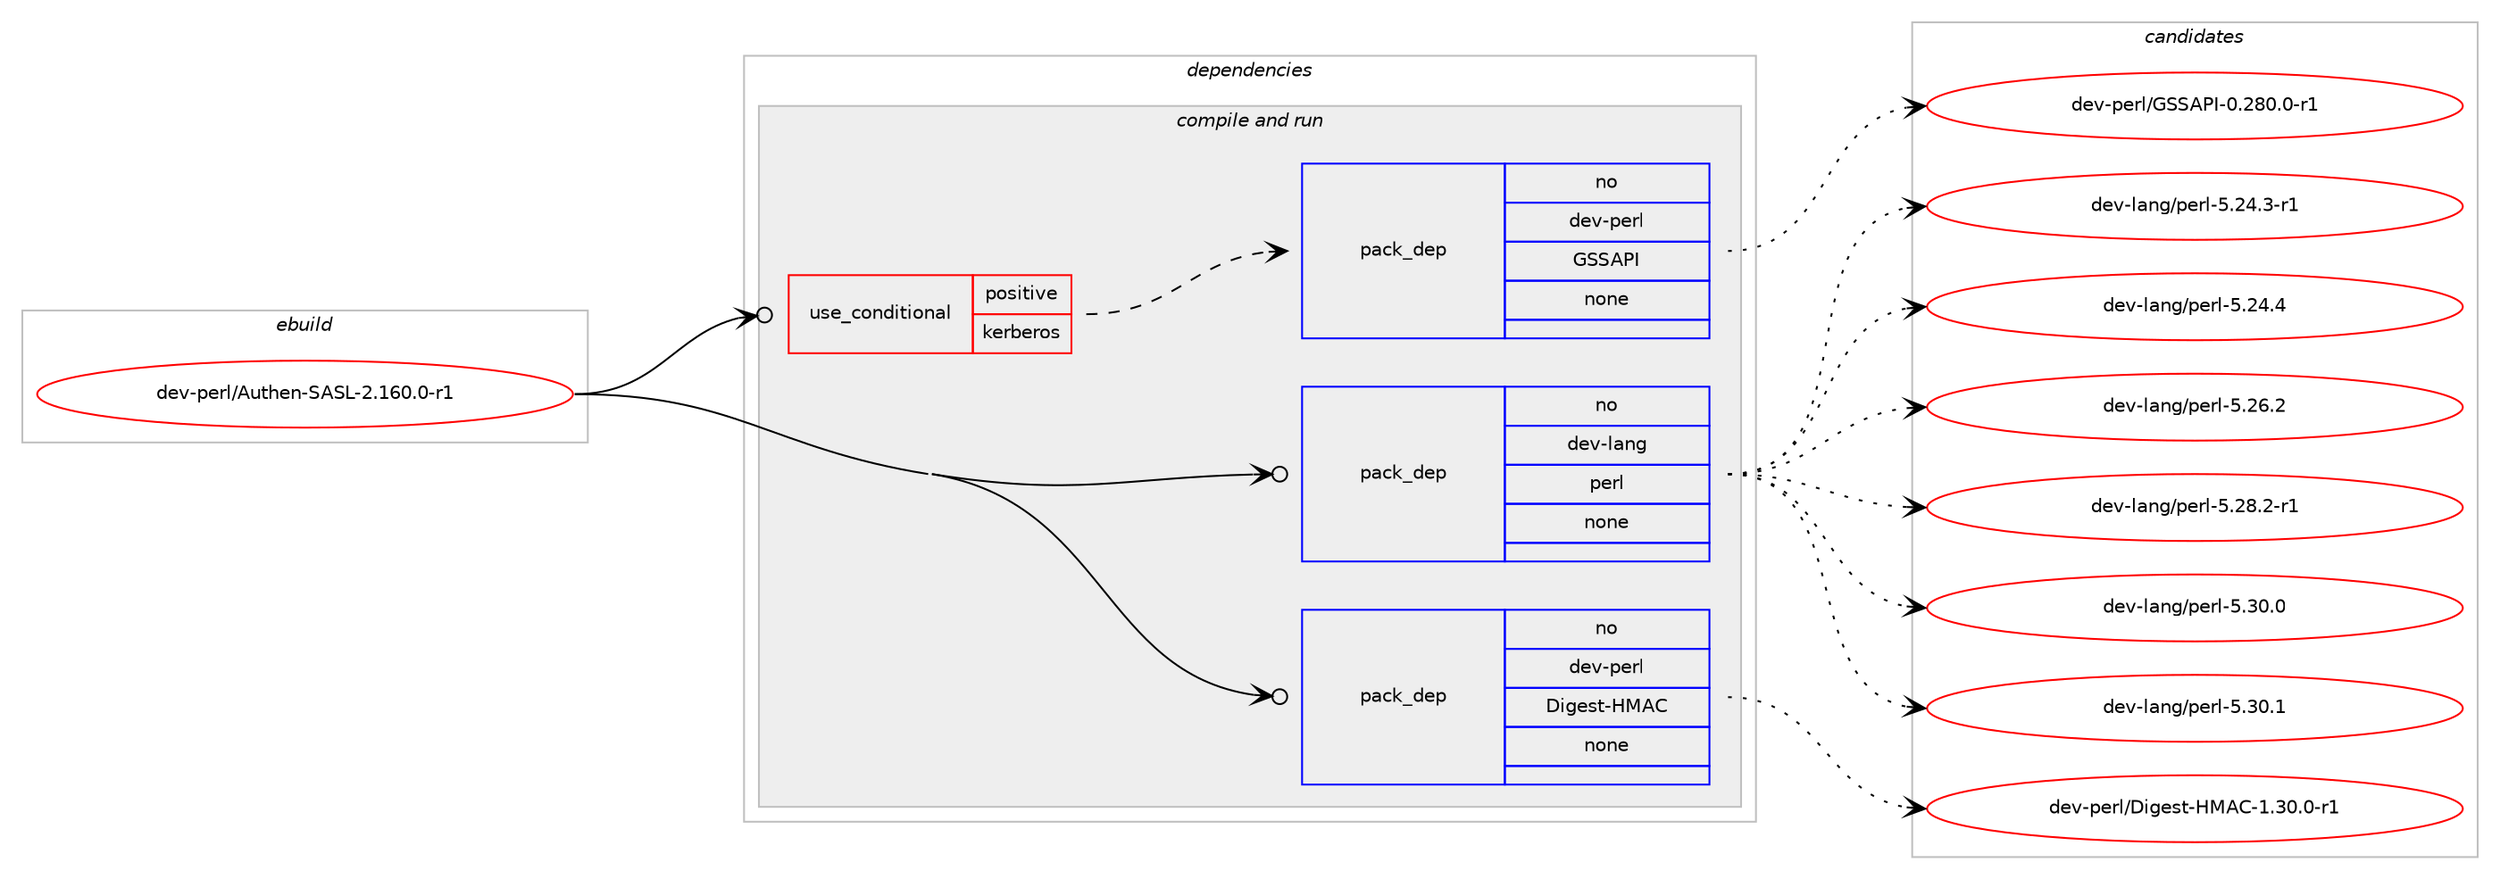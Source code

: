 digraph prolog {

# *************
# Graph options
# *************

newrank=true;
concentrate=true;
compound=true;
graph [rankdir=LR,fontname=Helvetica,fontsize=10,ranksep=1.5];#, ranksep=2.5, nodesep=0.2];
edge  [arrowhead=vee];
node  [fontname=Helvetica,fontsize=10];

# **********
# The ebuild
# **********

subgraph cluster_leftcol {
color=gray;
rank=same;
label=<<i>ebuild</i>>;
id [label="dev-perl/Authen-SASL-2.160.0-r1", color=red, width=4, href="../dev-perl/Authen-SASL-2.160.0-r1.svg"];
}

# ****************
# The dependencies
# ****************

subgraph cluster_midcol {
color=gray;
label=<<i>dependencies</i>>;
subgraph cluster_compile {
fillcolor="#eeeeee";
style=filled;
label=<<i>compile</i>>;
}
subgraph cluster_compileandrun {
fillcolor="#eeeeee";
style=filled;
label=<<i>compile and run</i>>;
subgraph cond133263 {
dependency573802 [label=<<TABLE BORDER="0" CELLBORDER="1" CELLSPACING="0" CELLPADDING="4"><TR><TD ROWSPAN="3" CELLPADDING="10">use_conditional</TD></TR><TR><TD>positive</TD></TR><TR><TD>kerberos</TD></TR></TABLE>>, shape=none, color=red];
subgraph pack428900 {
dependency573803 [label=<<TABLE BORDER="0" CELLBORDER="1" CELLSPACING="0" CELLPADDING="4" WIDTH="220"><TR><TD ROWSPAN="6" CELLPADDING="30">pack_dep</TD></TR><TR><TD WIDTH="110">no</TD></TR><TR><TD>dev-perl</TD></TR><TR><TD>GSSAPI</TD></TR><TR><TD>none</TD></TR><TR><TD></TD></TR></TABLE>>, shape=none, color=blue];
}
dependency573802:e -> dependency573803:w [weight=20,style="dashed",arrowhead="vee"];
}
id:e -> dependency573802:w [weight=20,style="solid",arrowhead="odotvee"];
subgraph pack428901 {
dependency573804 [label=<<TABLE BORDER="0" CELLBORDER="1" CELLSPACING="0" CELLPADDING="4" WIDTH="220"><TR><TD ROWSPAN="6" CELLPADDING="30">pack_dep</TD></TR><TR><TD WIDTH="110">no</TD></TR><TR><TD>dev-lang</TD></TR><TR><TD>perl</TD></TR><TR><TD>none</TD></TR><TR><TD></TD></TR></TABLE>>, shape=none, color=blue];
}
id:e -> dependency573804:w [weight=20,style="solid",arrowhead="odotvee"];
subgraph pack428902 {
dependency573805 [label=<<TABLE BORDER="0" CELLBORDER="1" CELLSPACING="0" CELLPADDING="4" WIDTH="220"><TR><TD ROWSPAN="6" CELLPADDING="30">pack_dep</TD></TR><TR><TD WIDTH="110">no</TD></TR><TR><TD>dev-perl</TD></TR><TR><TD>Digest-HMAC</TD></TR><TR><TD>none</TD></TR><TR><TD></TD></TR></TABLE>>, shape=none, color=blue];
}
id:e -> dependency573805:w [weight=20,style="solid",arrowhead="odotvee"];
}
subgraph cluster_run {
fillcolor="#eeeeee";
style=filled;
label=<<i>run</i>>;
}
}

# **************
# The candidates
# **************

subgraph cluster_choices {
rank=same;
color=gray;
label=<<i>candidates</i>>;

subgraph choice428900 {
color=black;
nodesep=1;
choice100101118451121011141084771838365807345484650564846484511449 [label="dev-perl/GSSAPI-0.280.0-r1", color=red, width=4,href="../dev-perl/GSSAPI-0.280.0-r1.svg"];
dependency573803:e -> choice100101118451121011141084771838365807345484650564846484511449:w [style=dotted,weight="100"];
}
subgraph choice428901 {
color=black;
nodesep=1;
choice100101118451089711010347112101114108455346505246514511449 [label="dev-lang/perl-5.24.3-r1", color=red, width=4,href="../dev-lang/perl-5.24.3-r1.svg"];
choice10010111845108971101034711210111410845534650524652 [label="dev-lang/perl-5.24.4", color=red, width=4,href="../dev-lang/perl-5.24.4.svg"];
choice10010111845108971101034711210111410845534650544650 [label="dev-lang/perl-5.26.2", color=red, width=4,href="../dev-lang/perl-5.26.2.svg"];
choice100101118451089711010347112101114108455346505646504511449 [label="dev-lang/perl-5.28.2-r1", color=red, width=4,href="../dev-lang/perl-5.28.2-r1.svg"];
choice10010111845108971101034711210111410845534651484648 [label="dev-lang/perl-5.30.0", color=red, width=4,href="../dev-lang/perl-5.30.0.svg"];
choice10010111845108971101034711210111410845534651484649 [label="dev-lang/perl-5.30.1", color=red, width=4,href="../dev-lang/perl-5.30.1.svg"];
dependency573804:e -> choice100101118451089711010347112101114108455346505246514511449:w [style=dotted,weight="100"];
dependency573804:e -> choice10010111845108971101034711210111410845534650524652:w [style=dotted,weight="100"];
dependency573804:e -> choice10010111845108971101034711210111410845534650544650:w [style=dotted,weight="100"];
dependency573804:e -> choice100101118451089711010347112101114108455346505646504511449:w [style=dotted,weight="100"];
dependency573804:e -> choice10010111845108971101034711210111410845534651484648:w [style=dotted,weight="100"];
dependency573804:e -> choice10010111845108971101034711210111410845534651484649:w [style=dotted,weight="100"];
}
subgraph choice428902 {
color=black;
nodesep=1;
choice1001011184511210111410847681051031011151164572776567454946514846484511449 [label="dev-perl/Digest-HMAC-1.30.0-r1", color=red, width=4,href="../dev-perl/Digest-HMAC-1.30.0-r1.svg"];
dependency573805:e -> choice1001011184511210111410847681051031011151164572776567454946514846484511449:w [style=dotted,weight="100"];
}
}

}
